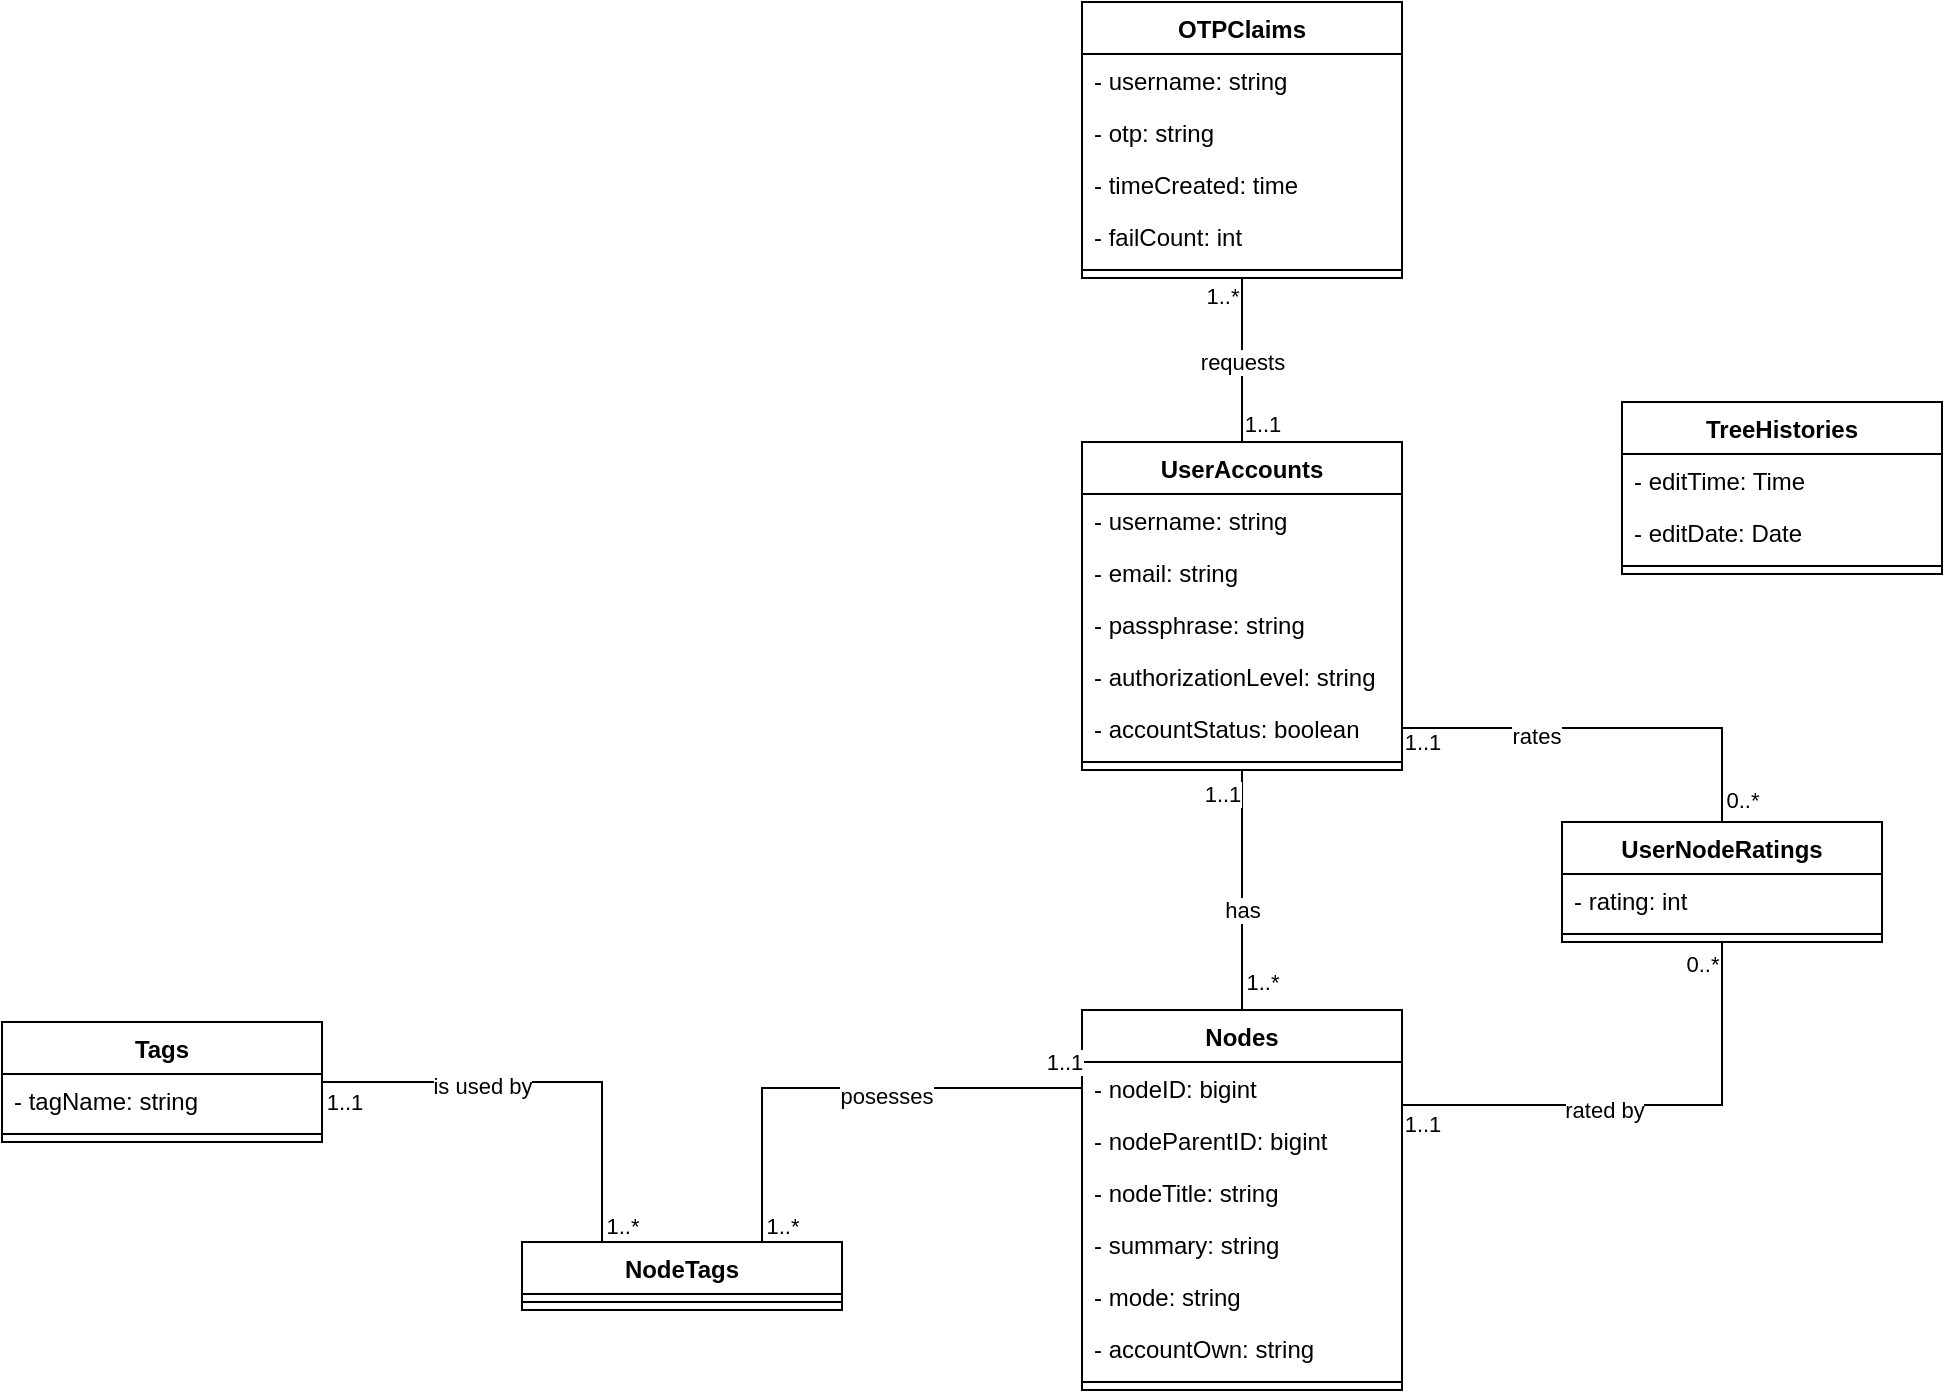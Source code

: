 <mxfile version="16.5.1" type="device" pages="2"><diagram id="lFwvNTjZ4TGkcqttbsf9" name="Application Schema"><mxGraphModel dx="1888" dy="1709" grid="1" gridSize="10" guides="1" tooltips="1" connect="1" arrows="1" fold="1" page="1" pageScale="1" pageWidth="850" pageHeight="1100" math="0" shadow="0"><root><mxCell id="0"/><mxCell id="1" parent="0"/><mxCell id="Ge9G01e_JDHmW3a4mc5M-5" style="edgeStyle=orthogonalEdgeStyle;rounded=0;orthogonalLoop=1;jettySize=auto;html=1;exitX=0.5;exitY=1;exitDx=0;exitDy=0;entryX=0.5;entryY=0;entryDx=0;entryDy=0;endArrow=none;endFill=0;" parent="1" source="4IYzHmXBYEM75KDTKfIA-5" target="4IYzHmXBYEM75KDTKfIA-9" edge="1"><mxGeometry relative="1" as="geometry"/></mxCell><mxCell id="NlP4uxARWm-jc43cKMst-1" value="1..1" style="edgeLabel;html=1;align=center;verticalAlign=middle;resizable=0;points=[];" parent="Ge9G01e_JDHmW3a4mc5M-5" vertex="1" connectable="0"><mxGeometry x="0.672" y="-2" relative="1" as="geometry"><mxPoint x="12" y="4" as="offset"/></mxGeometry></mxCell><mxCell id="NlP4uxARWm-jc43cKMst-2" value="requests" style="edgeLabel;html=1;align=center;verticalAlign=middle;resizable=0;points=[];" parent="Ge9G01e_JDHmW3a4mc5M-5" vertex="1" connectable="0"><mxGeometry x="0.268" y="-2" relative="1" as="geometry"><mxPoint x="2" y="-10" as="offset"/></mxGeometry></mxCell><mxCell id="NlP4uxARWm-jc43cKMst-3" value="1..*" style="edgeLabel;html=1;align=center;verticalAlign=middle;resizable=0;points=[];" parent="Ge9G01e_JDHmW3a4mc5M-5" vertex="1" connectable="0"><mxGeometry x="-0.781" y="1" relative="1" as="geometry"><mxPoint x="-11" as="offset"/></mxGeometry></mxCell><mxCell id="4IYzHmXBYEM75KDTKfIA-5" value="OTPClaims" style="swimlane;fontStyle=1;align=center;verticalAlign=top;childLayout=stackLayout;horizontal=1;startSize=26;horizontalStack=0;resizeParent=1;resizeParentMax=0;resizeLast=0;collapsible=1;marginBottom=0;" parent="1" vertex="1"><mxGeometry x="-80" y="-170" width="160" height="138" as="geometry"/></mxCell><mxCell id="4IYzHmXBYEM75KDTKfIA-6" value="- username: string" style="text;strokeColor=none;fillColor=none;align=left;verticalAlign=top;spacingLeft=4;spacingRight=4;overflow=hidden;rotatable=0;points=[[0,0.5],[1,0.5]];portConstraint=eastwest;" parent="4IYzHmXBYEM75KDTKfIA-5" vertex="1"><mxGeometry y="26" width="160" height="26" as="geometry"/></mxCell><mxCell id="4IYzHmXBYEM75KDTKfIA-42" value="- otp: string" style="text;strokeColor=none;fillColor=none;align=left;verticalAlign=top;spacingLeft=4;spacingRight=4;overflow=hidden;rotatable=0;points=[[0,0.5],[1,0.5]];portConstraint=eastwest;" parent="4IYzHmXBYEM75KDTKfIA-5" vertex="1"><mxGeometry y="52" width="160" height="26" as="geometry"/></mxCell><mxCell id="4IYzHmXBYEM75KDTKfIA-43" value="- timeCreated: time" style="text;strokeColor=none;fillColor=none;align=left;verticalAlign=top;spacingLeft=4;spacingRight=4;overflow=hidden;rotatable=0;points=[[0,0.5],[1,0.5]];portConstraint=eastwest;" parent="4IYzHmXBYEM75KDTKfIA-5" vertex="1"><mxGeometry y="78" width="160" height="26" as="geometry"/></mxCell><mxCell id="4IYzHmXBYEM75KDTKfIA-44" value="- failCount: int" style="text;strokeColor=none;fillColor=none;align=left;verticalAlign=top;spacingLeft=4;spacingRight=4;overflow=hidden;rotatable=0;points=[[0,0.5],[1,0.5]];portConstraint=eastwest;" parent="4IYzHmXBYEM75KDTKfIA-5" vertex="1"><mxGeometry y="104" width="160" height="26" as="geometry"/></mxCell><mxCell id="4IYzHmXBYEM75KDTKfIA-7" value="" style="line;strokeWidth=1;fillColor=none;align=left;verticalAlign=middle;spacingTop=-1;spacingLeft=3;spacingRight=3;rotatable=0;labelPosition=right;points=[];portConstraint=eastwest;" parent="4IYzHmXBYEM75KDTKfIA-5" vertex="1"><mxGeometry y="130" width="160" height="8" as="geometry"/></mxCell><mxCell id="pYfyN74Ko_RccfEZqLN0-1" style="edgeStyle=orthogonalEdgeStyle;rounded=0;orthogonalLoop=1;jettySize=auto;html=1;entryX=0.5;entryY=0;entryDx=0;entryDy=0;endArrow=none;endFill=0;exitX=0.5;exitY=1;exitDx=0;exitDy=0;" parent="1" source="4IYzHmXBYEM75KDTKfIA-9" target="4IYzHmXBYEM75KDTKfIA-25" edge="1"><mxGeometry relative="1" as="geometry"><mxPoint y="230" as="sourcePoint"/></mxGeometry></mxCell><mxCell id="Ge9G01e_JDHmW3a4mc5M-1" value="1..*" style="edgeLabel;html=1;align=center;verticalAlign=middle;resizable=0;points=[];" parent="pYfyN74Ko_RccfEZqLN0-1" vertex="1" connectable="0"><mxGeometry x="0.783" y="1" relative="1" as="geometry"><mxPoint x="9" y="-1" as="offset"/></mxGeometry></mxCell><mxCell id="Ge9G01e_JDHmW3a4mc5M-2" value="has" style="edgeLabel;html=1;align=center;verticalAlign=middle;resizable=0;points=[];" parent="pYfyN74Ko_RccfEZqLN0-1" vertex="1" connectable="0"><mxGeometry x="0.157" y="-8" relative="1" as="geometry"><mxPoint x="8" as="offset"/></mxGeometry></mxCell><mxCell id="Ge9G01e_JDHmW3a4mc5M-3" value="1..1" style="edgeLabel;html=1;align=center;verticalAlign=middle;resizable=0;points=[];" parent="pYfyN74Ko_RccfEZqLN0-1" vertex="1" connectable="0"><mxGeometry x="-0.807" y="1" relative="1" as="geometry"><mxPoint x="-11" as="offset"/></mxGeometry></mxCell><mxCell id="4IYzHmXBYEM75KDTKfIA-9" value="UserAccounts" style="swimlane;fontStyle=1;align=center;verticalAlign=top;childLayout=stackLayout;horizontal=1;startSize=26;horizontalStack=0;resizeParent=1;resizeParentMax=0;resizeLast=0;collapsible=1;marginBottom=0;" parent="1" vertex="1"><mxGeometry x="-80" y="50" width="160" height="164" as="geometry"/></mxCell><mxCell id="4IYzHmXBYEM75KDTKfIA-38" value="- username: string" style="text;strokeColor=none;fillColor=none;align=left;verticalAlign=top;spacingLeft=4;spacingRight=4;overflow=hidden;rotatable=0;points=[[0,0.5],[1,0.5]];portConstraint=eastwest;" parent="4IYzHmXBYEM75KDTKfIA-9" vertex="1"><mxGeometry y="26" width="160" height="26" as="geometry"/></mxCell><mxCell id="4IYzHmXBYEM75KDTKfIA-39" value="- email: string" style="text;strokeColor=none;fillColor=none;align=left;verticalAlign=top;spacingLeft=4;spacingRight=4;overflow=hidden;rotatable=0;points=[[0,0.5],[1,0.5]];portConstraint=eastwest;" parent="4IYzHmXBYEM75KDTKfIA-9" vertex="1"><mxGeometry y="52" width="160" height="26" as="geometry"/></mxCell><mxCell id="4IYzHmXBYEM75KDTKfIA-40" value="- passphrase: string" style="text;strokeColor=none;fillColor=none;align=left;verticalAlign=top;spacingLeft=4;spacingRight=4;overflow=hidden;rotatable=0;points=[[0,0.5],[1,0.5]];portConstraint=eastwest;" parent="4IYzHmXBYEM75KDTKfIA-9" vertex="1"><mxGeometry y="78" width="160" height="26" as="geometry"/></mxCell><mxCell id="4IYzHmXBYEM75KDTKfIA-41" value="- authorizationLevel: string" style="text;strokeColor=none;fillColor=none;align=left;verticalAlign=top;spacingLeft=4;spacingRight=4;overflow=hidden;rotatable=0;points=[[0,0.5],[1,0.5]];portConstraint=eastwest;" parent="4IYzHmXBYEM75KDTKfIA-9" vertex="1"><mxGeometry y="104" width="160" height="26" as="geometry"/></mxCell><mxCell id="4IYzHmXBYEM75KDTKfIA-10" value="- accountStatus: boolean" style="text;strokeColor=none;fillColor=none;align=left;verticalAlign=top;spacingLeft=4;spacingRight=4;overflow=hidden;rotatable=0;points=[[0,0.5],[1,0.5]];portConstraint=eastwest;" parent="4IYzHmXBYEM75KDTKfIA-9" vertex="1"><mxGeometry y="130" width="160" height="26" as="geometry"/></mxCell><mxCell id="4IYzHmXBYEM75KDTKfIA-11" value="" style="line;strokeWidth=1;fillColor=none;align=left;verticalAlign=middle;spacingTop=-1;spacingLeft=3;spacingRight=3;rotatable=0;labelPosition=right;points=[];portConstraint=eastwest;" parent="4IYzHmXBYEM75KDTKfIA-9" vertex="1"><mxGeometry y="156" width="160" height="8" as="geometry"/></mxCell><mxCell id="Ge9G01e_JDHmW3a4mc5M-12" style="edgeStyle=orthogonalEdgeStyle;rounded=0;orthogonalLoop=1;jettySize=auto;html=1;entryX=0.25;entryY=0;entryDx=0;entryDy=0;endArrow=none;endFill=0;" parent="1" source="4IYzHmXBYEM75KDTKfIA-22" target="Ge9G01e_JDHmW3a4mc5M-9" edge="1"><mxGeometry relative="1" as="geometry"/></mxCell><mxCell id="Ge9G01e_JDHmW3a4mc5M-13" value="1..*" style="edgeLabel;html=1;align=center;verticalAlign=middle;resizable=0;points=[];" parent="Ge9G01e_JDHmW3a4mc5M-12" vertex="1" connectable="0"><mxGeometry x="0.816" y="3" relative="1" as="geometry"><mxPoint x="7" y="12" as="offset"/></mxGeometry></mxCell><mxCell id="Ge9G01e_JDHmW3a4mc5M-14" value="1..1" style="edgeLabel;html=1;align=center;verticalAlign=middle;resizable=0;points=[];" parent="Ge9G01e_JDHmW3a4mc5M-12" vertex="1" connectable="0"><mxGeometry x="-0.669" y="1" relative="1" as="geometry"><mxPoint x="-26" y="11" as="offset"/></mxGeometry></mxCell><mxCell id="Ge9G01e_JDHmW3a4mc5M-29" value="is used by" style="edgeLabel;html=1;align=center;verticalAlign=middle;resizable=0;points=[];" parent="Ge9G01e_JDHmW3a4mc5M-12" vertex="1" connectable="0"><mxGeometry x="-0.276" y="-2" relative="1" as="geometry"><mxPoint as="offset"/></mxGeometry></mxCell><mxCell id="4IYzHmXBYEM75KDTKfIA-22" value="Tags" style="swimlane;fontStyle=1;align=center;verticalAlign=top;childLayout=stackLayout;horizontal=1;startSize=26;horizontalStack=0;resizeParent=1;resizeParentMax=0;resizeLast=0;collapsible=1;marginBottom=0;" parent="1" vertex="1"><mxGeometry x="-620" y="340" width="160" height="60" as="geometry"/></mxCell><mxCell id="4IYzHmXBYEM75KDTKfIA-23" value="- tagName: string" style="text;strokeColor=none;fillColor=none;align=left;verticalAlign=top;spacingLeft=4;spacingRight=4;overflow=hidden;rotatable=0;points=[[0,0.5],[1,0.5]];portConstraint=eastwest;" parent="4IYzHmXBYEM75KDTKfIA-22" vertex="1"><mxGeometry y="26" width="160" height="26" as="geometry"/></mxCell><mxCell id="4IYzHmXBYEM75KDTKfIA-24" value="" style="line;strokeWidth=1;fillColor=none;align=left;verticalAlign=middle;spacingTop=-1;spacingLeft=3;spacingRight=3;rotatable=0;labelPosition=right;points=[];portConstraint=eastwest;" parent="4IYzHmXBYEM75KDTKfIA-22" vertex="1"><mxGeometry y="52" width="160" height="8" as="geometry"/></mxCell><mxCell id="Ge9G01e_JDHmW3a4mc5M-20" style="edgeStyle=orthogonalEdgeStyle;rounded=0;orthogonalLoop=1;jettySize=auto;html=1;exitX=1;exitY=0.25;exitDx=0;exitDy=0;entryX=0.5;entryY=1;entryDx=0;entryDy=0;endArrow=none;endFill=0;" parent="1" source="4IYzHmXBYEM75KDTKfIA-25" target="Ge9G01e_JDHmW3a4mc5M-17" edge="1"><mxGeometry relative="1" as="geometry"/></mxCell><mxCell id="Ge9G01e_JDHmW3a4mc5M-24" value="0..*" style="edgeLabel;html=1;align=center;verticalAlign=middle;resizable=0;points=[];" parent="Ge9G01e_JDHmW3a4mc5M-20" vertex="1" connectable="0"><mxGeometry x="0.894" y="1" relative="1" as="geometry"><mxPoint x="-9" y="-2" as="offset"/></mxGeometry></mxCell><mxCell id="Ge9G01e_JDHmW3a4mc5M-25" value="1..1" style="edgeLabel;html=1;align=center;verticalAlign=middle;resizable=0;points=[];" parent="Ge9G01e_JDHmW3a4mc5M-20" vertex="1" connectable="0"><mxGeometry x="-0.884" y="-2" relative="1" as="geometry"><mxPoint x="-4" y="7" as="offset"/></mxGeometry></mxCell><mxCell id="Ge9G01e_JDHmW3a4mc5M-27" value="rated by" style="edgeLabel;html=1;align=center;verticalAlign=middle;resizable=0;points=[];" parent="Ge9G01e_JDHmW3a4mc5M-20" vertex="1" connectable="0"><mxGeometry x="-0.167" y="-2" relative="1" as="geometry"><mxPoint as="offset"/></mxGeometry></mxCell><mxCell id="4IYzHmXBYEM75KDTKfIA-25" value="Nodes" style="swimlane;fontStyle=1;align=center;verticalAlign=top;childLayout=stackLayout;horizontal=1;startSize=26;horizontalStack=0;resizeParent=1;resizeParentMax=0;resizeLast=0;collapsible=1;marginBottom=0;" parent="1" vertex="1"><mxGeometry x="-80" y="334" width="160" height="190" as="geometry"/></mxCell><mxCell id="4IYzHmXBYEM75KDTKfIA-45" value="- nodeID: bigint" style="text;strokeColor=none;fillColor=none;align=left;verticalAlign=top;spacingLeft=4;spacingRight=4;overflow=hidden;rotatable=0;points=[[0,0.5],[1,0.5]];portConstraint=eastwest;" parent="4IYzHmXBYEM75KDTKfIA-25" vertex="1"><mxGeometry y="26" width="160" height="26" as="geometry"/></mxCell><mxCell id="4IYzHmXBYEM75KDTKfIA-46" value="- nodeParentID: bigint" style="text;strokeColor=none;fillColor=none;align=left;verticalAlign=top;spacingLeft=4;spacingRight=4;overflow=hidden;rotatable=0;points=[[0,0.5],[1,0.5]];portConstraint=eastwest;" parent="4IYzHmXBYEM75KDTKfIA-25" vertex="1"><mxGeometry y="52" width="160" height="26" as="geometry"/></mxCell><mxCell id="4IYzHmXBYEM75KDTKfIA-47" value="- nodeTitle: string" style="text;strokeColor=none;fillColor=none;align=left;verticalAlign=top;spacingLeft=4;spacingRight=4;overflow=hidden;rotatable=0;points=[[0,0.5],[1,0.5]];portConstraint=eastwest;" parent="4IYzHmXBYEM75KDTKfIA-25" vertex="1"><mxGeometry y="78" width="160" height="26" as="geometry"/></mxCell><mxCell id="4IYzHmXBYEM75KDTKfIA-48" value="- summary: string" style="text;strokeColor=none;fillColor=none;align=left;verticalAlign=top;spacingLeft=4;spacingRight=4;overflow=hidden;rotatable=0;points=[[0,0.5],[1,0.5]];portConstraint=eastwest;" parent="4IYzHmXBYEM75KDTKfIA-25" vertex="1"><mxGeometry y="104" width="160" height="26" as="geometry"/></mxCell><mxCell id="4IYzHmXBYEM75KDTKfIA-49" value="- mode: string" style="text;strokeColor=none;fillColor=none;align=left;verticalAlign=top;spacingLeft=4;spacingRight=4;overflow=hidden;rotatable=0;points=[[0,0.5],[1,0.5]];portConstraint=eastwest;" parent="4IYzHmXBYEM75KDTKfIA-25" vertex="1"><mxGeometry y="130" width="160" height="26" as="geometry"/></mxCell><mxCell id="4IYzHmXBYEM75KDTKfIA-26" value="- accountOwn: string" style="text;strokeColor=none;fillColor=none;align=left;verticalAlign=top;spacingLeft=4;spacingRight=4;overflow=hidden;rotatable=0;points=[[0,0.5],[1,0.5]];portConstraint=eastwest;" parent="4IYzHmXBYEM75KDTKfIA-25" vertex="1"><mxGeometry y="156" width="160" height="26" as="geometry"/></mxCell><mxCell id="4IYzHmXBYEM75KDTKfIA-27" value="" style="line;strokeWidth=1;fillColor=none;align=left;verticalAlign=middle;spacingTop=-1;spacingLeft=3;spacingRight=3;rotatable=0;labelPosition=right;points=[];portConstraint=eastwest;" parent="4IYzHmXBYEM75KDTKfIA-25" vertex="1"><mxGeometry y="182" width="160" height="8" as="geometry"/></mxCell><mxCell id="Ge9G01e_JDHmW3a4mc5M-8" style="edgeStyle=orthogonalEdgeStyle;rounded=0;orthogonalLoop=1;jettySize=auto;html=1;exitX=0;exitY=0.5;exitDx=0;exitDy=0;endArrow=none;endFill=0;entryX=0.75;entryY=0;entryDx=0;entryDy=0;" parent="1" source="4IYzHmXBYEM75KDTKfIA-45" target="Ge9G01e_JDHmW3a4mc5M-9" edge="1"><mxGeometry relative="1" as="geometry"><mxPoint x="-300" y="373" as="targetPoint"/></mxGeometry></mxCell><mxCell id="Ge9G01e_JDHmW3a4mc5M-15" value="1..*" style="edgeLabel;html=1;align=center;verticalAlign=middle;resizable=0;points=[];" parent="Ge9G01e_JDHmW3a4mc5M-8" vertex="1" connectable="0"><mxGeometry x="0.821" y="-2" relative="1" as="geometry"><mxPoint x="12" y="13" as="offset"/></mxGeometry></mxCell><mxCell id="Ge9G01e_JDHmW3a4mc5M-16" value="1..1" style="edgeLabel;html=1;align=center;verticalAlign=middle;resizable=0;points=[];" parent="Ge9G01e_JDHmW3a4mc5M-8" vertex="1" connectable="0"><mxGeometry x="-0.75" relative="1" as="geometry"><mxPoint x="20" y="-13" as="offset"/></mxGeometry></mxCell><mxCell id="Ge9G01e_JDHmW3a4mc5M-28" value="posesses" style="edgeLabel;html=1;align=center;verticalAlign=middle;resizable=0;points=[];" parent="Ge9G01e_JDHmW3a4mc5M-8" vertex="1" connectable="0"><mxGeometry x="-0.17" y="4" relative="1" as="geometry"><mxPoint as="offset"/></mxGeometry></mxCell><mxCell id="Ge9G01e_JDHmW3a4mc5M-9" value="NodeTags" style="swimlane;fontStyle=1;align=center;verticalAlign=top;childLayout=stackLayout;horizontal=1;startSize=26;horizontalStack=0;resizeParent=1;resizeParentMax=0;resizeLast=0;collapsible=1;marginBottom=0;" parent="1" vertex="1"><mxGeometry x="-360" y="450" width="160" height="34" as="geometry"/></mxCell><mxCell id="Ge9G01e_JDHmW3a4mc5M-11" value="" style="line;strokeWidth=1;fillColor=none;align=left;verticalAlign=middle;spacingTop=-1;spacingLeft=3;spacingRight=3;rotatable=0;labelPosition=right;points=[];portConstraint=eastwest;" parent="Ge9G01e_JDHmW3a4mc5M-9" vertex="1"><mxGeometry y="26" width="160" height="8" as="geometry"/></mxCell><mxCell id="Ge9G01e_JDHmW3a4mc5M-17" value="UserNodeRatings" style="swimlane;fontStyle=1;align=center;verticalAlign=top;childLayout=stackLayout;horizontal=1;startSize=26;horizontalStack=0;resizeParent=1;resizeParentMax=0;resizeLast=0;collapsible=1;marginBottom=0;" parent="1" vertex="1"><mxGeometry x="160" y="240" width="160" height="60" as="geometry"/></mxCell><mxCell id="4IYzHmXBYEM75KDTKfIA-50" value="- rating: int" style="text;strokeColor=none;fillColor=none;align=left;verticalAlign=top;spacingLeft=4;spacingRight=4;overflow=hidden;rotatable=0;points=[[0,0.5],[1,0.5]];portConstraint=eastwest;" parent="Ge9G01e_JDHmW3a4mc5M-17" vertex="1"><mxGeometry y="26" width="160" height="26" as="geometry"/></mxCell><mxCell id="Ge9G01e_JDHmW3a4mc5M-19" value="" style="line;strokeWidth=1;fillColor=none;align=left;verticalAlign=middle;spacingTop=-1;spacingLeft=3;spacingRight=3;rotatable=0;labelPosition=right;points=[];portConstraint=eastwest;" parent="Ge9G01e_JDHmW3a4mc5M-17" vertex="1"><mxGeometry y="52" width="160" height="8" as="geometry"/></mxCell><mxCell id="Ge9G01e_JDHmW3a4mc5M-21" style="edgeStyle=orthogonalEdgeStyle;rounded=0;orthogonalLoop=1;jettySize=auto;html=1;exitX=1;exitY=0.5;exitDx=0;exitDy=0;entryX=0.5;entryY=0;entryDx=0;entryDy=0;endArrow=none;endFill=0;" parent="1" source="4IYzHmXBYEM75KDTKfIA-10" target="Ge9G01e_JDHmW3a4mc5M-17" edge="1"><mxGeometry relative="1" as="geometry"/></mxCell><mxCell id="Ge9G01e_JDHmW3a4mc5M-22" value="0..*" style="edgeLabel;html=1;align=center;verticalAlign=middle;resizable=0;points=[];" parent="Ge9G01e_JDHmW3a4mc5M-21" vertex="1" connectable="0"><mxGeometry x="0.892" relative="1" as="geometry"><mxPoint x="10" as="offset"/></mxGeometry></mxCell><mxCell id="Ge9G01e_JDHmW3a4mc5M-23" value="1..1" style="edgeLabel;html=1;align=center;verticalAlign=middle;resizable=0;points=[];" parent="Ge9G01e_JDHmW3a4mc5M-21" vertex="1" connectable="0"><mxGeometry x="-0.807" y="2" relative="1" as="geometry"><mxPoint x="-10" y="9" as="offset"/></mxGeometry></mxCell><mxCell id="Ge9G01e_JDHmW3a4mc5M-26" value="rates" style="edgeLabel;html=1;align=center;verticalAlign=middle;resizable=0;points=[];" parent="Ge9G01e_JDHmW3a4mc5M-21" vertex="1" connectable="0"><mxGeometry x="-0.356" y="-4" relative="1" as="geometry"><mxPoint as="offset"/></mxGeometry></mxCell><mxCell id="3YhxOYmiyPMT6avSQLx4-1" value="TreeHistories" style="swimlane;fontStyle=1;align=center;verticalAlign=top;childLayout=stackLayout;horizontal=1;startSize=26;horizontalStack=0;resizeParent=1;resizeParentMax=0;resizeLast=0;collapsible=1;marginBottom=0;" vertex="1" parent="1"><mxGeometry x="190" y="30" width="160" height="86" as="geometry"/></mxCell><mxCell id="3YhxOYmiyPMT6avSQLx4-2" value="- editTime: Time" style="text;strokeColor=none;fillColor=none;align=left;verticalAlign=top;spacingLeft=4;spacingRight=4;overflow=hidden;rotatable=0;points=[[0,0.5],[1,0.5]];portConstraint=eastwest;" vertex="1" parent="3YhxOYmiyPMT6avSQLx4-1"><mxGeometry y="26" width="160" height="26" as="geometry"/></mxCell><mxCell id="3YhxOYmiyPMT6avSQLx4-4" value="- editDate: Date" style="text;strokeColor=none;fillColor=none;align=left;verticalAlign=top;spacingLeft=4;spacingRight=4;overflow=hidden;rotatable=0;points=[[0,0.5],[1,0.5]];portConstraint=eastwest;" vertex="1" parent="3YhxOYmiyPMT6avSQLx4-1"><mxGeometry y="52" width="160" height="26" as="geometry"/></mxCell><mxCell id="3YhxOYmiyPMT6avSQLx4-3" value="" style="line;strokeWidth=1;fillColor=none;align=left;verticalAlign=middle;spacingTop=-1;spacingLeft=3;spacingRight=3;rotatable=0;labelPosition=right;points=[];portConstraint=eastwest;" vertex="1" parent="3YhxOYmiyPMT6avSQLx4-1"><mxGeometry y="78" width="160" height="8" as="geometry"/></mxCell></root></mxGraphModel></diagram><diagram id="K5U0mHDJIM9S8fYFJF_p" name="UAD Schema"><mxGraphModel dx="1038" dy="609" grid="1" gridSize="10" guides="1" tooltips="1" connect="1" arrows="1" fold="1" page="1" pageScale="1" pageWidth="850" pageHeight="1100" math="0" shadow="0"><root><mxCell id="Kb_kSYXXHyaDYjjtUTbu-0"/><mxCell id="Kb_kSYXXHyaDYjjtUTbu-1" parent="Kb_kSYXXHyaDYjjtUTbu-0"/><mxCell id="_IAvKIwbJeGlzcuvPAny-0" value="DailyRegistrations" style="swimlane;fontStyle=1;align=center;verticalAlign=top;childLayout=stackLayout;horizontal=1;startSize=26;horizontalStack=0;resizeParent=1;resizeParentMax=0;resizeLast=0;collapsible=1;marginBottom=0;" vertex="1" parent="Kb_kSYXXHyaDYjjtUTbu-1"><mxGeometry x="150" y="310" width="160" height="86" as="geometry"/></mxCell><mxCell id="_IAvKIwbJeGlzcuvPAny-1" value="- registrationDate: date" style="text;strokeColor=none;fillColor=none;align=left;verticalAlign=top;spacingLeft=4;spacingRight=4;overflow=hidden;rotatable=0;points=[[0,0.5],[1,0.5]];portConstraint=eastwest;" vertex="1" parent="_IAvKIwbJeGlzcuvPAny-0"><mxGeometry y="26" width="160" height="26" as="geometry"/></mxCell><mxCell id="_IAvKIwbJeGlzcuvPAny-2" value="- registrationCount: int" style="text;strokeColor=none;fillColor=none;align=left;verticalAlign=top;spacingLeft=4;spacingRight=4;overflow=hidden;rotatable=0;points=[[0,0.5],[1,0.5]];portConstraint=eastwest;" vertex="1" parent="_IAvKIwbJeGlzcuvPAny-0"><mxGeometry y="52" width="160" height="26" as="geometry"/></mxCell><mxCell id="_IAvKIwbJeGlzcuvPAny-3" value="" style="line;strokeWidth=1;fillColor=none;align=left;verticalAlign=middle;spacingTop=-1;spacingLeft=3;spacingRight=3;rotatable=0;labelPosition=right;points=[];portConstraint=eastwest;" vertex="1" parent="_IAvKIwbJeGlzcuvPAny-0"><mxGeometry y="78" width="160" height="8" as="geometry"/></mxCell><mxCell id="_IAvKIwbJeGlzcuvPAny-4" value="ViewsWebpage" style="swimlane;fontStyle=1;align=center;verticalAlign=top;childLayout=stackLayout;horizontal=1;startSize=26;horizontalStack=0;resizeParent=1;resizeParentMax=0;resizeLast=0;collapsible=1;marginBottom=0;" vertex="1" parent="Kb_kSYXXHyaDYjjtUTbu-1"><mxGeometry x="150" y="520" width="160" height="112" as="geometry"/></mxCell><mxCell id="_IAvKIwbJeGlzcuvPAny-5" value="- viewName: string" style="text;strokeColor=none;fillColor=none;align=left;verticalAlign=top;spacingLeft=4;spacingRight=4;overflow=hidden;rotatable=0;points=[[0,0.5],[1,0.5]];portConstraint=eastwest;" vertex="1" parent="_IAvKIwbJeGlzcuvPAny-4"><mxGeometry y="26" width="160" height="26" as="geometry"/></mxCell><mxCell id="_IAvKIwbJeGlzcuvPAny-6" value="- visits: int" style="text;strokeColor=none;fillColor=none;align=left;verticalAlign=top;spacingLeft=4;spacingRight=4;overflow=hidden;rotatable=0;points=[[0,0.5],[1,0.5]];portConstraint=eastwest;" vertex="1" parent="_IAvKIwbJeGlzcuvPAny-4"><mxGeometry y="52" width="160" height="26" as="geometry"/></mxCell><mxCell id="_IAvKIwbJeGlzcuvPAny-7" value="- averageDuration: float" style="text;strokeColor=none;fillColor=none;align=left;verticalAlign=top;spacingLeft=4;spacingRight=4;overflow=hidden;rotatable=0;points=[[0,0.5],[1,0.5]];portConstraint=eastwest;" vertex="1" parent="_IAvKIwbJeGlzcuvPAny-4"><mxGeometry y="78" width="160" height="26" as="geometry"/></mxCell><mxCell id="_IAvKIwbJeGlzcuvPAny-8" value="" style="line;strokeWidth=1;fillColor=none;align=left;verticalAlign=middle;spacingTop=-1;spacingLeft=3;spacingRight=3;rotatable=0;labelPosition=right;points=[];portConstraint=eastwest;" vertex="1" parent="_IAvKIwbJeGlzcuvPAny-4"><mxGeometry y="104" width="160" height="8" as="geometry"/></mxCell><mxCell id="_IAvKIwbJeGlzcuvPAny-9" value="DailyLogins" style="swimlane;fontStyle=1;align=center;verticalAlign=top;childLayout=stackLayout;horizontal=1;startSize=26;horizontalStack=0;resizeParent=1;resizeParentMax=0;resizeLast=0;collapsible=1;marginBottom=0;" vertex="1" parent="Kb_kSYXXHyaDYjjtUTbu-1"><mxGeometry x="150" y="200" width="160" height="86" as="geometry"/></mxCell><mxCell id="_IAvKIwbJeGlzcuvPAny-10" value="- loginDate: date" style="text;strokeColor=none;fillColor=none;align=left;verticalAlign=top;spacingLeft=4;spacingRight=4;overflow=hidden;rotatable=0;points=[[0,0.5],[1,0.5]];portConstraint=eastwest;" vertex="1" parent="_IAvKIwbJeGlzcuvPAny-9"><mxGeometry y="26" width="160" height="26" as="geometry"/></mxCell><mxCell id="_IAvKIwbJeGlzcuvPAny-11" value="- loginCount: int" style="text;strokeColor=none;fillColor=none;align=left;verticalAlign=top;spacingLeft=4;spacingRight=4;overflow=hidden;rotatable=0;points=[[0,0.5],[1,0.5]];portConstraint=eastwest;" vertex="1" parent="_IAvKIwbJeGlzcuvPAny-9"><mxGeometry y="52" width="160" height="26" as="geometry"/></mxCell><mxCell id="_IAvKIwbJeGlzcuvPAny-12" value="" style="line;strokeWidth=1;fillColor=none;align=left;verticalAlign=middle;spacingTop=-1;spacingLeft=3;spacingRight=3;rotatable=0;labelPosition=right;points=[];portConstraint=eastwest;" vertex="1" parent="_IAvKIwbJeGlzcuvPAny-9"><mxGeometry y="78" width="160" height="8" as="geometry"/></mxCell><mxCell id="_IAvKIwbJeGlzcuvPAny-13" value="TopSearch" style="swimlane;fontStyle=1;align=center;verticalAlign=top;childLayout=stackLayout;horizontal=1;startSize=26;horizontalStack=0;resizeParent=1;resizeParentMax=0;resizeLast=0;collapsible=1;marginBottom=0;" vertex="1" parent="Kb_kSYXXHyaDYjjtUTbu-1"><mxGeometry x="150" y="40" width="160" height="112" as="geometry"/></mxCell><mxCell id="_IAvKIwbJeGlzcuvPAny-14" value="- topSearchDate: date" style="text;strokeColor=none;fillColor=none;align=left;verticalAlign=top;spacingLeft=4;spacingRight=4;overflow=hidden;rotatable=0;points=[[0,0.5],[1,0.5]];portConstraint=eastwest;" vertex="1" parent="_IAvKIwbJeGlzcuvPAny-13"><mxGeometry y="26" width="160" height="26" as="geometry"/></mxCell><mxCell id="_IAvKIwbJeGlzcuvPAny-15" value="- searchString: string" style="text;strokeColor=none;fillColor=none;align=left;verticalAlign=top;spacingLeft=4;spacingRight=4;overflow=hidden;rotatable=0;points=[[0,0.5],[1,0.5]];portConstraint=eastwest;" vertex="1" parent="_IAvKIwbJeGlzcuvPAny-13"><mxGeometry y="52" width="160" height="26" as="geometry"/></mxCell><mxCell id="_IAvKIwbJeGlzcuvPAny-16" value="- searchCount: int" style="text;strokeColor=none;fillColor=none;align=left;verticalAlign=top;spacingLeft=4;spacingRight=4;overflow=hidden;rotatable=0;points=[[0,0.5],[1,0.5]];portConstraint=eastwest;" vertex="1" parent="_IAvKIwbJeGlzcuvPAny-13"><mxGeometry y="78" width="160" height="26" as="geometry"/></mxCell><mxCell id="_IAvKIwbJeGlzcuvPAny-17" value="" style="line;strokeWidth=1;fillColor=none;align=left;verticalAlign=middle;spacingTop=-1;spacingLeft=3;spacingRight=3;rotatable=0;labelPosition=right;points=[];portConstraint=eastwest;" vertex="1" parent="_IAvKIwbJeGlzcuvPAny-13"><mxGeometry y="104" width="160" height="8" as="geometry"/></mxCell><mxCell id="_IAvKIwbJeGlzcuvPAny-18" value="NodesCreated" style="swimlane;fontStyle=1;align=center;verticalAlign=top;childLayout=stackLayout;horizontal=1;startSize=26;horizontalStack=0;resizeParent=1;resizeParentMax=0;resizeLast=0;collapsible=1;marginBottom=0;" vertex="1" parent="Kb_kSYXXHyaDYjjtUTbu-1"><mxGeometry x="150" y="410" width="160" height="86" as="geometry"/></mxCell><mxCell id="_IAvKIwbJeGlzcuvPAny-19" value="- nodeCreationDate: date" style="text;strokeColor=none;fillColor=none;align=left;verticalAlign=top;spacingLeft=4;spacingRight=4;overflow=hidden;rotatable=0;points=[[0,0.5],[1,0.5]];portConstraint=eastwest;" vertex="1" parent="_IAvKIwbJeGlzcuvPAny-18"><mxGeometry y="26" width="160" height="26" as="geometry"/></mxCell><mxCell id="_IAvKIwbJeGlzcuvPAny-20" value="- nodeCreationCount: int" style="text;strokeColor=none;fillColor=none;align=left;verticalAlign=top;spacingLeft=4;spacingRight=4;overflow=hidden;rotatable=0;points=[[0,0.5],[1,0.5]];portConstraint=eastwest;" vertex="1" parent="_IAvKIwbJeGlzcuvPAny-18"><mxGeometry y="52" width="160" height="26" as="geometry"/></mxCell><mxCell id="_IAvKIwbJeGlzcuvPAny-21" value="" style="line;strokeWidth=1;fillColor=none;align=left;verticalAlign=middle;spacingTop=-1;spacingLeft=3;spacingRight=3;rotatable=0;labelPosition=right;points=[];portConstraint=eastwest;" vertex="1" parent="_IAvKIwbJeGlzcuvPAny-18"><mxGeometry y="78" width="160" height="8" as="geometry"/></mxCell></root></mxGraphModel></diagram></mxfile>